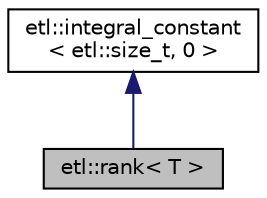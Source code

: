 digraph "etl::rank&lt; T &gt;"
{
  edge [fontname="Helvetica",fontsize="10",labelfontname="Helvetica",labelfontsize="10"];
  node [fontname="Helvetica",fontsize="10",shape=record];
  Node0 [label="etl::rank\< T \>",height=0.2,width=0.4,color="black", fillcolor="grey75", style="filled", fontcolor="black"];
  Node1 -> Node0 [dir="back",color="midnightblue",fontsize="10",style="solid",fontname="Helvetica"];
  Node1 [label="etl::integral_constant\l\< etl::size_t, 0 \>",height=0.2,width=0.4,color="black", fillcolor="white", style="filled",URL="$structetl_1_1integral__constant.html"];
}
